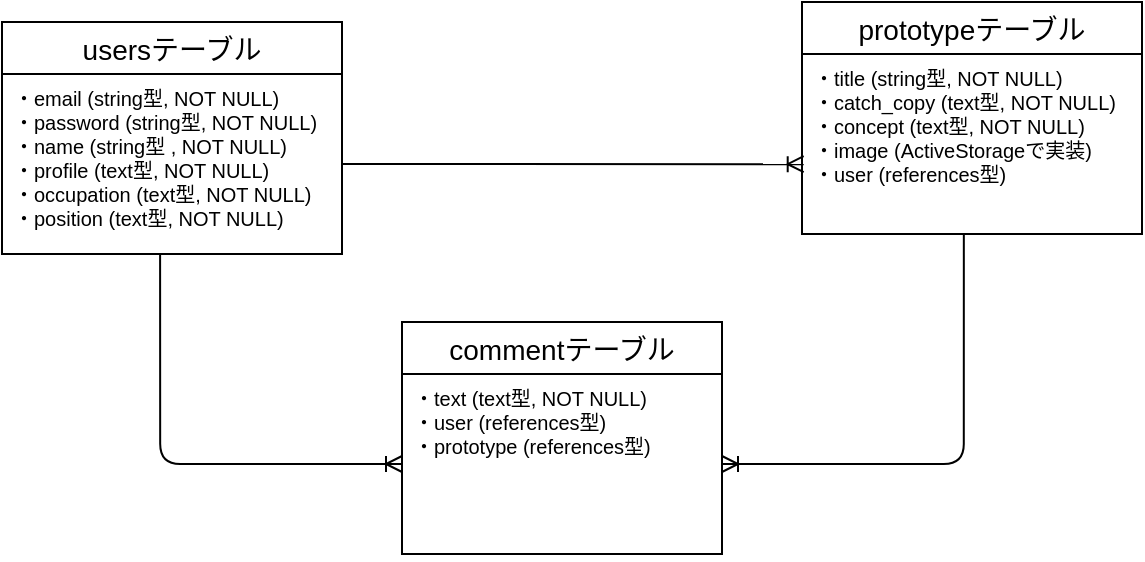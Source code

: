 <mxfile>
    <diagram id="tdXVVZkHehS389LpWguU" name="ページ1">
        <mxGraphModel dx="89" dy="104" grid="1" gridSize="10" guides="1" tooltips="1" connect="1" arrows="1" fold="1" page="1" pageScale="1" pageWidth="827" pageHeight="1169" math="0" shadow="0">
            <root>
                <mxCell id="0"/>
                <mxCell id="1" parent="0"/>
                <mxCell id="2" value="usersテーブル" style="swimlane;fontStyle=0;childLayout=stackLayout;horizontal=1;startSize=26;horizontalStack=0;resizeParent=1;resizeParentMax=0;resizeLast=0;collapsible=1;marginBottom=0;align=center;fontSize=14;" vertex="1" parent="1">
                    <mxGeometry x="40" y="170" width="170" height="116" as="geometry"/>
                </mxCell>
                <mxCell id="3" value="・email (string型, NOT NULL)&#10;・password (string型, NOT NULL)&#10;・name (string型 , NOT NULL)&#10;・profile (text型, NOT NULL)&#10;・occupation (text型, NOT NULL)&#10;・position (text型, NOT NULL)" style="text;strokeColor=none;fillColor=none;spacingLeft=4;spacingRight=4;overflow=hidden;rotatable=0;points=[[0,0.5],[1,0.5]];portConstraint=eastwest;fontSize=10;" vertex="1" parent="2">
                    <mxGeometry y="26" width="170" height="90" as="geometry"/>
                </mxCell>
                <mxCell id="6" value="commentテーブル" style="swimlane;fontStyle=0;childLayout=stackLayout;horizontal=1;startSize=26;horizontalStack=0;resizeParent=1;resizeParentMax=0;resizeLast=0;collapsible=1;marginBottom=0;align=center;fontSize=14;" vertex="1" parent="1">
                    <mxGeometry x="240" y="320" width="160" height="116" as="geometry"/>
                </mxCell>
                <mxCell id="7" value="・text (text型, NOT NULL)&#10;・user (references型)&#10;・prototype (references型)" style="text;strokeColor=none;fillColor=none;spacingLeft=4;spacingRight=4;overflow=hidden;rotatable=0;points=[[0,0.5],[1,0.5]];portConstraint=eastwest;fontSize=10;" vertex="1" parent="6">
                    <mxGeometry y="26" width="160" height="90" as="geometry"/>
                </mxCell>
                <mxCell id="10" value="prototypeテーブル" style="swimlane;fontStyle=0;childLayout=stackLayout;horizontal=1;startSize=26;horizontalStack=0;resizeParent=1;resizeParentMax=0;resizeLast=0;collapsible=1;marginBottom=0;align=center;fontSize=14;" vertex="1" parent="1">
                    <mxGeometry x="440" y="160" width="170" height="116" as="geometry"/>
                </mxCell>
                <mxCell id="11" value="・title (string型, NOT NULL)&#10;・catch_copy (text型, NOT NULL)&#10;・concept (text型, NOT NULL)&#10;・image (ActiveStorageで実装)&#10;・user (references型)" style="text;strokeColor=none;fillColor=none;spacingLeft=4;spacingRight=4;overflow=hidden;rotatable=0;points=[[0,0.5],[1,0.5]];portConstraint=eastwest;fontSize=10;" vertex="1" parent="10">
                    <mxGeometry y="26" width="170" height="90" as="geometry"/>
                </mxCell>
                <mxCell id="21" value="" style="edgeStyle=orthogonalEdgeStyle;fontSize=12;html=1;endArrow=ERoneToMany;entryX=0;entryY=0.5;entryDx=0;entryDy=0;exitX=0.465;exitY=1;exitDx=0;exitDy=0;exitPerimeter=0;" edge="1" parent="1" source="3" target="7">
                    <mxGeometry width="100" height="100" relative="1" as="geometry">
                        <mxPoint x="120" y="330" as="sourcePoint"/>
                        <mxPoint x="160" y="390" as="targetPoint"/>
                    </mxGeometry>
                </mxCell>
                <mxCell id="22" value="" style="edgeStyle=orthogonalEdgeStyle;fontSize=12;html=1;endArrow=ERoneToMany;entryX=1;entryY=0.5;entryDx=0;entryDy=0;exitX=0.476;exitY=1;exitDx=0;exitDy=0;exitPerimeter=0;" edge="1" parent="1" source="11" target="7">
                    <mxGeometry width="100" height="100" relative="1" as="geometry">
                        <mxPoint x="414.0" y="310" as="sourcePoint"/>
                        <mxPoint x="534.95" y="415" as="targetPoint"/>
                    </mxGeometry>
                </mxCell>
                <mxCell id="23" value="" style="fontSize=12;html=1;endArrow=ERoneToMany;exitX=1;exitY=0.5;exitDx=0;exitDy=0;entryX=0.005;entryY=0.612;entryDx=0;entryDy=0;entryPerimeter=0;" edge="1" parent="1" source="3" target="11">
                    <mxGeometry width="100" height="100" relative="1" as="geometry">
                        <mxPoint x="210" y="241" as="sourcePoint"/>
                        <mxPoint x="430" y="240" as="targetPoint"/>
                        <Array as="points"/>
                    </mxGeometry>
                </mxCell>
            </root>
        </mxGraphModel>
    </diagram>
</mxfile>